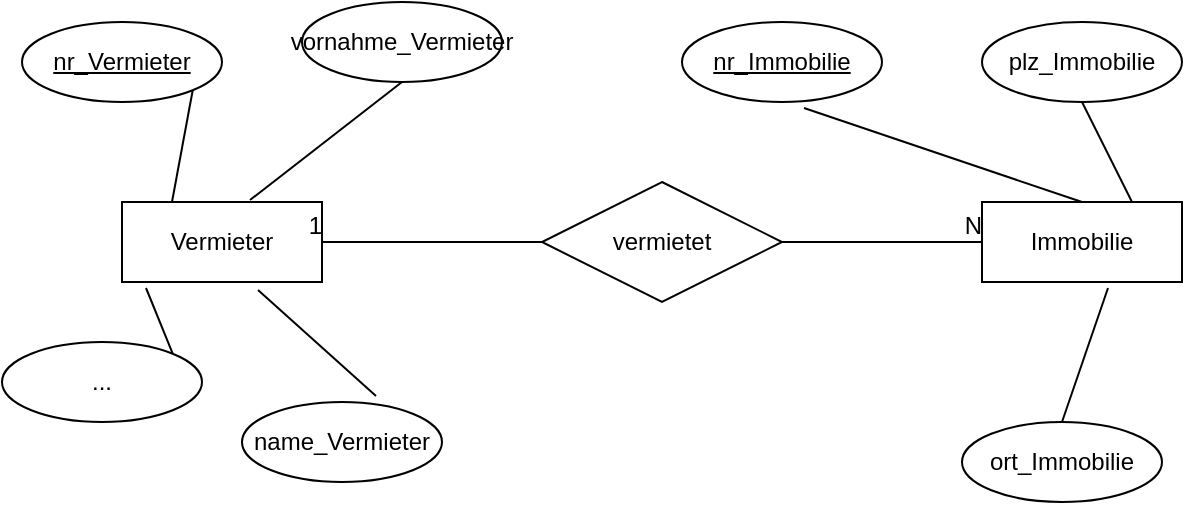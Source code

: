<mxfile>
    <diagram id="gIp1rTdvKO8nPSlr4li8" name="ERD_mit_identif._Attr.">
        <mxGraphModel dx="1074" dy="735" grid="1" gridSize="10" guides="1" tooltips="1" connect="1" arrows="1" fold="1" page="1" pageScale="1" pageWidth="827" pageHeight="1169" math="0" shadow="0">
            <root>
                <mxCell id="0"/>
                <mxCell id="1" parent="0"/>
                <mxCell id="2" value="Immobilie" style="whiteSpace=wrap;html=1;align=center;" parent="1" vertex="1">
                    <mxGeometry x="530" y="260" width="100" height="40" as="geometry"/>
                </mxCell>
                <mxCell id="3" value="Vermieter" style="whiteSpace=wrap;html=1;align=center;" parent="1" vertex="1">
                    <mxGeometry x="100" y="260" width="100" height="40" as="geometry"/>
                </mxCell>
                <mxCell id="4" value="nr_Immobilie" style="ellipse;whiteSpace=wrap;html=1;align=center;fontStyle=4;" parent="1" vertex="1">
                    <mxGeometry x="380" y="170" width="100" height="40" as="geometry"/>
                </mxCell>
                <mxCell id="5" value="nr_Vermieter" style="ellipse;whiteSpace=wrap;html=1;align=center;fontStyle=4;" parent="1" vertex="1">
                    <mxGeometry x="50" y="170" width="100" height="40" as="geometry"/>
                </mxCell>
                <mxCell id="6" value="" style="endArrow=none;html=1;rounded=0;exitX=0.61;exitY=1.075;exitDx=0;exitDy=0;exitPerimeter=0;entryX=0.5;entryY=0;entryDx=0;entryDy=0;" parent="1" source="4" target="2" edge="1">
                    <mxGeometry relative="1" as="geometry">
                        <mxPoint x="480" y="380" as="sourcePoint"/>
                        <mxPoint x="640" y="380" as="targetPoint"/>
                    </mxGeometry>
                </mxCell>
                <mxCell id="7" value="" style="endArrow=none;html=1;rounded=0;exitX=1;exitY=1;exitDx=0;exitDy=0;entryX=0.25;entryY=0;entryDx=0;entryDy=0;" parent="1" source="5" target="3" edge="1">
                    <mxGeometry relative="1" as="geometry">
                        <mxPoint x="490" y="390" as="sourcePoint"/>
                        <mxPoint x="650" y="390" as="targetPoint"/>
                    </mxGeometry>
                </mxCell>
                <mxCell id="8" value="..." style="ellipse;whiteSpace=wrap;html=1;align=center;" parent="1" vertex="1">
                    <mxGeometry x="40" y="330" width="100" height="40" as="geometry"/>
                </mxCell>
                <mxCell id="9" value="ort_Immobilie" style="ellipse;whiteSpace=wrap;html=1;align=center;" parent="1" vertex="1">
                    <mxGeometry x="520" y="370" width="100" height="40" as="geometry"/>
                </mxCell>
                <mxCell id="10" value="plz_Immobilie" style="ellipse;whiteSpace=wrap;html=1;align=center;" parent="1" vertex="1">
                    <mxGeometry x="530" y="170" width="100" height="40" as="geometry"/>
                </mxCell>
                <mxCell id="11" value="name_Vermieter" style="ellipse;whiteSpace=wrap;html=1;align=center;" parent="1" vertex="1">
                    <mxGeometry x="160" y="360" width="100" height="40" as="geometry"/>
                </mxCell>
                <mxCell id="12" value="vornahme_Vermieter" style="ellipse;whiteSpace=wrap;html=1;align=center;" parent="1" vertex="1">
                    <mxGeometry x="190" y="160" width="100" height="40" as="geometry"/>
                </mxCell>
                <mxCell id="13" value="" style="endArrow=none;html=1;rounded=0;exitX=0.63;exitY=1.075;exitDx=0;exitDy=0;exitPerimeter=0;entryX=0.5;entryY=0;entryDx=0;entryDy=0;" parent="1" source="2" target="9" edge="1">
                    <mxGeometry relative="1" as="geometry">
                        <mxPoint x="480" y="380" as="sourcePoint"/>
                        <mxPoint x="640" y="380" as="targetPoint"/>
                    </mxGeometry>
                </mxCell>
                <mxCell id="14" value="" style="endArrow=none;html=1;rounded=0;exitX=0.5;exitY=1;exitDx=0;exitDy=0;entryX=0.64;entryY=-0.025;entryDx=0;entryDy=0;entryPerimeter=0;" parent="1" source="12" target="3" edge="1">
                    <mxGeometry relative="1" as="geometry">
                        <mxPoint x="490" y="390" as="sourcePoint"/>
                        <mxPoint x="650" y="390" as="targetPoint"/>
                    </mxGeometry>
                </mxCell>
                <mxCell id="15" value="" style="endArrow=none;html=1;rounded=0;exitX=1;exitY=0;exitDx=0;exitDy=0;entryX=0.12;entryY=1.075;entryDx=0;entryDy=0;entryPerimeter=0;" parent="1" source="8" target="3" edge="1">
                    <mxGeometry relative="1" as="geometry">
                        <mxPoint x="500" y="400" as="sourcePoint"/>
                        <mxPoint x="660" y="400" as="targetPoint"/>
                    </mxGeometry>
                </mxCell>
                <mxCell id="16" value="" style="endArrow=none;html=1;rounded=0;exitX=0.68;exitY=1.1;exitDx=0;exitDy=0;exitPerimeter=0;entryX=0.67;entryY=-0.075;entryDx=0;entryDy=0;entryPerimeter=0;" parent="1" source="3" target="11" edge="1">
                    <mxGeometry relative="1" as="geometry">
                        <mxPoint x="510" y="410" as="sourcePoint"/>
                        <mxPoint x="670" y="410" as="targetPoint"/>
                    </mxGeometry>
                </mxCell>
                <mxCell id="17" value="" style="endArrow=none;html=1;rounded=0;exitX=0.5;exitY=1;exitDx=0;exitDy=0;entryX=0.75;entryY=0;entryDx=0;entryDy=0;" parent="1" source="10" target="2" edge="1">
                    <mxGeometry relative="1" as="geometry">
                        <mxPoint x="520" y="420" as="sourcePoint"/>
                        <mxPoint x="680" y="420" as="targetPoint"/>
                    </mxGeometry>
                </mxCell>
                <mxCell id="18" value="vermietet" style="shape=rhombus;perimeter=rhombusPerimeter;whiteSpace=wrap;html=1;align=center;" parent="1" vertex="1">
                    <mxGeometry x="310" y="250" width="120" height="60" as="geometry"/>
                </mxCell>
                <mxCell id="19" value="" style="endArrow=none;html=1;rounded=0;exitX=0;exitY=0.5;exitDx=0;exitDy=0;entryX=1;entryY=0.5;entryDx=0;entryDy=0;" parent="1" source="18" target="3" edge="1">
                    <mxGeometry relative="1" as="geometry">
                        <mxPoint x="480" y="380" as="sourcePoint"/>
                        <mxPoint x="330" y="360" as="targetPoint"/>
                    </mxGeometry>
                </mxCell>
                <mxCell id="20" value="1" style="resizable=0;html=1;align=right;verticalAlign=bottom;" parent="19" connectable="0" vertex="1">
                    <mxGeometry x="1" relative="1" as="geometry"/>
                </mxCell>
                <mxCell id="21" value="" style="endArrow=none;html=1;rounded=0;exitX=1;exitY=0.5;exitDx=0;exitDy=0;entryX=0;entryY=0.5;entryDx=0;entryDy=0;" parent="1" source="18" target="2" edge="1">
                    <mxGeometry relative="1" as="geometry">
                        <mxPoint x="480" y="380" as="sourcePoint"/>
                        <mxPoint x="640" y="380" as="targetPoint"/>
                    </mxGeometry>
                </mxCell>
                <mxCell id="22" value="N" style="resizable=0;html=1;align=right;verticalAlign=bottom;" parent="21" connectable="0" vertex="1">
                    <mxGeometry x="1" relative="1" as="geometry"/>
                </mxCell>
            </root>
        </mxGraphModel>
    </diagram>
</mxfile>